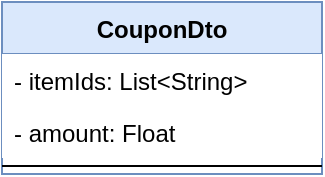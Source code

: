 <mxfile version="13.0.3" type="device" pages="2"><diagram id="eoNwJDxmQbQyt3XEnJp6" name="Dominio"><mxGraphModel dx="1422" dy="822" grid="1" gridSize="10" guides="1" tooltips="1" connect="1" arrows="1" fold="1" page="1" pageScale="1" pageWidth="1600" pageHeight="1200" math="0" shadow="0"><root><mxCell id="0"/><mxCell id="1" parent="0"/><mxCell id="sN7fl8B6ExF6OuIY8F0c-1" value="CouponDto" style="swimlane;fontStyle=1;align=center;verticalAlign=top;childLayout=stackLayout;horizontal=1;startSize=26;horizontalStack=0;resizeParent=1;resizeParentMax=0;resizeLast=0;collapsible=1;marginBottom=0;fillColor=#dae8fc;strokeColor=#6c8ebf;" parent="1" vertex="1"><mxGeometry x="720" y="370" width="160" height="86" as="geometry"/></mxCell><mxCell id="sN7fl8B6ExF6OuIY8F0c-5" value="- itemIds: List&lt;String&gt;&#10;" style="text;strokeColor=none;fillColor=#ffffff;align=left;verticalAlign=top;spacingLeft=4;spacingRight=4;overflow=hidden;rotatable=0;points=[[0,0.5],[1,0.5]];portConstraint=eastwest;" parent="sN7fl8B6ExF6OuIY8F0c-1" vertex="1"><mxGeometry y="26" width="160" height="26" as="geometry"/></mxCell><mxCell id="sN7fl8B6ExF6OuIY8F0c-2" value="- amount: Float&#10;" style="text;strokeColor=none;fillColor=#ffffff;align=left;verticalAlign=top;spacingLeft=4;spacingRight=4;overflow=hidden;rotatable=0;points=[[0,0.5],[1,0.5]];portConstraint=eastwest;" parent="sN7fl8B6ExF6OuIY8F0c-1" vertex="1"><mxGeometry y="52" width="160" height="26" as="geometry"/></mxCell><mxCell id="sN7fl8B6ExF6OuIY8F0c-3" value="" style="line;strokeWidth=1;fillColor=none;align=left;verticalAlign=middle;spacingTop=-1;spacingLeft=3;spacingRight=3;rotatable=0;labelPosition=right;points=[];portConstraint=eastwest;" parent="sN7fl8B6ExF6OuIY8F0c-1" vertex="1"><mxGeometry y="78" width="160" height="8" as="geometry"/></mxCell></root></mxGraphModel></diagram><diagram id="kgM7dbxFRAGlAMAMBSKK" name="Clases"><mxGraphModel dx="1185" dy="685" grid="1" gridSize="10" guides="1" tooltips="1" connect="1" arrows="1" fold="1" page="1" pageScale="1" pageWidth="1600" pageHeight="1200" math="0" shadow="0"><root><mxCell id="wiLNBLmY_Kh5eLfNZQKF-0"/><mxCell id="wiLNBLmY_Kh5eLfNZQKF-1" parent="wiLNBLmY_Kh5eLfNZQKF-0"/><mxCell id="VScHLMkjqIl-3x6fc9_G-14" style="edgeStyle=orthogonalEdgeStyle;rounded=0;orthogonalLoop=1;jettySize=auto;html=1;dashed=1;endArrow=open;endFill=0;" parent="wiLNBLmY_Kh5eLfNZQKF-1" source="VScHLMkjqIl-3x6fc9_G-11" target="VScHLMkjqIl-3x6fc9_G-0" edge="1"><mxGeometry relative="1" as="geometry"/></mxCell><mxCell id="VScHLMkjqIl-3x6fc9_G-21" style="edgeStyle=orthogonalEdgeStyle;rounded=0;orthogonalLoop=1;jettySize=auto;html=1;dashed=1;endArrow=open;endFill=0;" parent="wiLNBLmY_Kh5eLfNZQKF-1" source="VScHLMkjqIl-3x6fc9_G-15" target="VScHLMkjqIl-3x6fc9_G-18" edge="1"><mxGeometry relative="1" as="geometry"><mxPoint x="550.0" y="380.0" as="sourcePoint"/><mxPoint x="630.0" y="380.0" as="targetPoint"/></mxGeometry></mxCell><mxCell id="VScHLMkjqIl-3x6fc9_G-22" style="edgeStyle=orthogonalEdgeStyle;rounded=0;orthogonalLoop=1;jettySize=auto;html=1;dashed=1;endArrow=open;endFill=0;exitX=1;exitY=0.5;exitDx=0;exitDy=0;entryX=0;entryY=0.5;entryDx=0;entryDy=0;" parent="wiLNBLmY_Kh5eLfNZQKF-1" source="VScHLMkjqIl-3x6fc9_G-13" target="VScHLMkjqIl-3x6fc9_G-15" edge="1"><mxGeometry relative="1" as="geometry"><mxPoint x="550" y="380" as="sourcePoint"/><mxPoint x="630" y="380" as="targetPoint"/><Array as="points"><mxPoint x="600" y="387"/><mxPoint x="600" y="470"/></Array></mxGeometry></mxCell><mxCell id="VScHLMkjqIl-3x6fc9_G-18" value="ItemRepository" style="swimlane;fontStyle=1;align=center;verticalAlign=top;childLayout=stackLayout;horizontal=1;startSize=26;horizontalStack=0;resizeParent=1;resizeParentMax=0;resizeLast=0;collapsible=1;marginBottom=0;fillColor=#d5e8d4;strokeColor=#82b366;" parent="wiLNBLmY_Kh5eLfNZQKF-1" vertex="1"><mxGeometry x="1040" y="440" width="200" height="60" as="geometry"/></mxCell><mxCell id="VScHLMkjqIl-3x6fc9_G-19" value="" style="line;strokeWidth=1;fillColor=#ffffff;align=left;verticalAlign=middle;spacingTop=-1;spacingLeft=3;spacingRight=3;rotatable=0;labelPosition=right;points=[];portConstraint=eastwest;" parent="VScHLMkjqIl-3x6fc9_G-18" vertex="1"><mxGeometry y="26" width="200" height="8" as="geometry"/></mxCell><mxCell id="VScHLMkjqIl-3x6fc9_G-20" value="+ findItemPrice(itemId String): Float" style="text;strokeColor=none;fillColor=#ffffff;align=left;verticalAlign=top;spacingLeft=4;spacingRight=4;overflow=hidden;rotatable=0;points=[[0,0.5],[1,0.5]];portConstraint=eastwest;" parent="VScHLMkjqIl-3x6fc9_G-18" vertex="1"><mxGeometry y="34" width="200" height="26" as="geometry"/></mxCell><mxCell id="VScHLMkjqIl-3x6fc9_G-0" value="CouponService" style="swimlane;fontStyle=1;align=center;verticalAlign=top;childLayout=stackLayout;horizontal=1;startSize=26;horizontalStack=0;resizeParent=1;resizeParentMax=0;resizeLast=0;collapsible=1;marginBottom=0;fillColor=#ffe6cc;strokeColor=#d79b00;" parent="wiLNBLmY_Kh5eLfNZQKF-1" vertex="1"><mxGeometry x="640" y="340" width="360" height="60" as="geometry"/></mxCell><mxCell id="VScHLMkjqIl-3x6fc9_G-2" value="" style="line;strokeWidth=1;fillColor=#ffffff;align=left;verticalAlign=middle;spacingTop=-1;spacingLeft=3;spacingRight=3;rotatable=0;labelPosition=right;points=[];portConstraint=eastwest;" parent="VScHLMkjqIl-3x6fc9_G-0" vertex="1"><mxGeometry y="26" width="360" height="8" as="geometry"/></mxCell><mxCell id="VScHLMkjqIl-3x6fc9_G-3" value="+ calculate(Map&lt;String, Float&gt; items, Float amount): List&lt;String&gt;" style="text;strokeColor=none;fillColor=#ffffff;align=left;verticalAlign=top;spacingLeft=4;spacingRight=4;overflow=hidden;rotatable=0;points=[[0,0.5],[1,0.5]];portConstraint=eastwest;" parent="VScHLMkjqIl-3x6fc9_G-0" vertex="1"><mxGeometry y="34" width="360" height="26" as="geometry"/></mxCell><mxCell id="VScHLMkjqIl-3x6fc9_G-15" value="ItemService" style="swimlane;fontStyle=1;align=center;verticalAlign=top;childLayout=stackLayout;horizontal=1;startSize=26;horizontalStack=0;resizeParent=1;resizeParentMax=0;resizeLast=0;collapsible=1;marginBottom=0;fillColor=#ffe6cc;strokeColor=#d79b00;" parent="wiLNBLmY_Kh5eLfNZQKF-1" vertex="1"><mxGeometry x="640" y="440" width="360" height="60" as="geometry"/></mxCell><mxCell id="VScHLMkjqIl-3x6fc9_G-16" value="" style="line;strokeWidth=1;fillColor=#ffffff;align=left;verticalAlign=middle;spacingTop=-1;spacingLeft=3;spacingRight=3;rotatable=0;labelPosition=right;points=[];portConstraint=eastwest;" parent="VScHLMkjqIl-3x6fc9_G-15" vertex="1"><mxGeometry y="26" width="360" height="8" as="geometry"/></mxCell><mxCell id="VScHLMkjqIl-3x6fc9_G-17" value="+ getItemPrices(itemIds: List&lt;String&gt;): Map&lt;String, Float&gt;" style="text;strokeColor=none;fillColor=#ffffff;align=left;verticalAlign=top;spacingLeft=4;spacingRight=4;overflow=hidden;rotatable=0;points=[[0,0.5],[1,0.5]];portConstraint=eastwest;" parent="VScHLMkjqIl-3x6fc9_G-15" vertex="1"><mxGeometry y="34" width="360" height="26" as="geometry"/></mxCell><mxCell id="VScHLMkjqIl-3x6fc9_G-11" value="CouponController" style="swimlane;fontStyle=1;align=center;verticalAlign=top;childLayout=stackLayout;horizontal=1;startSize=26;horizontalStack=0;resizeParent=1;resizeParentMax=0;resizeLast=0;collapsible=1;marginBottom=0;fillColor=#dae8fc;strokeColor=#6c8ebf;" parent="wiLNBLmY_Kh5eLfNZQKF-1" vertex="1"><mxGeometry x="240" y="340" width="350" height="60" as="geometry"/></mxCell><mxCell id="VScHLMkjqIl-3x6fc9_G-12" value="" style="line;strokeWidth=1;fillColor=#ffffff;align=left;verticalAlign=middle;spacingTop=-1;spacingLeft=3;spacingRight=3;rotatable=0;labelPosition=right;points=[];portConstraint=eastwest;" parent="VScHLMkjqIl-3x6fc9_G-11" vertex="1"><mxGeometry y="26" width="350" height="8" as="geometry"/></mxCell><mxCell id="VScHLMkjqIl-3x6fc9_G-13" value="+ getRecommendation(couponDto: CouponDto): CouponDto" style="text;strokeColor=none;fillColor=#ffffff;align=left;verticalAlign=top;spacingLeft=4;spacingRight=4;overflow=hidden;rotatable=0;points=[[0,0.5],[1,0.5]];portConstraint=eastwest;" parent="VScHLMkjqIl-3x6fc9_G-11" vertex="1"><mxGeometry y="34" width="350" height="26" as="geometry"/></mxCell></root></mxGraphModel></diagram></mxfile>
